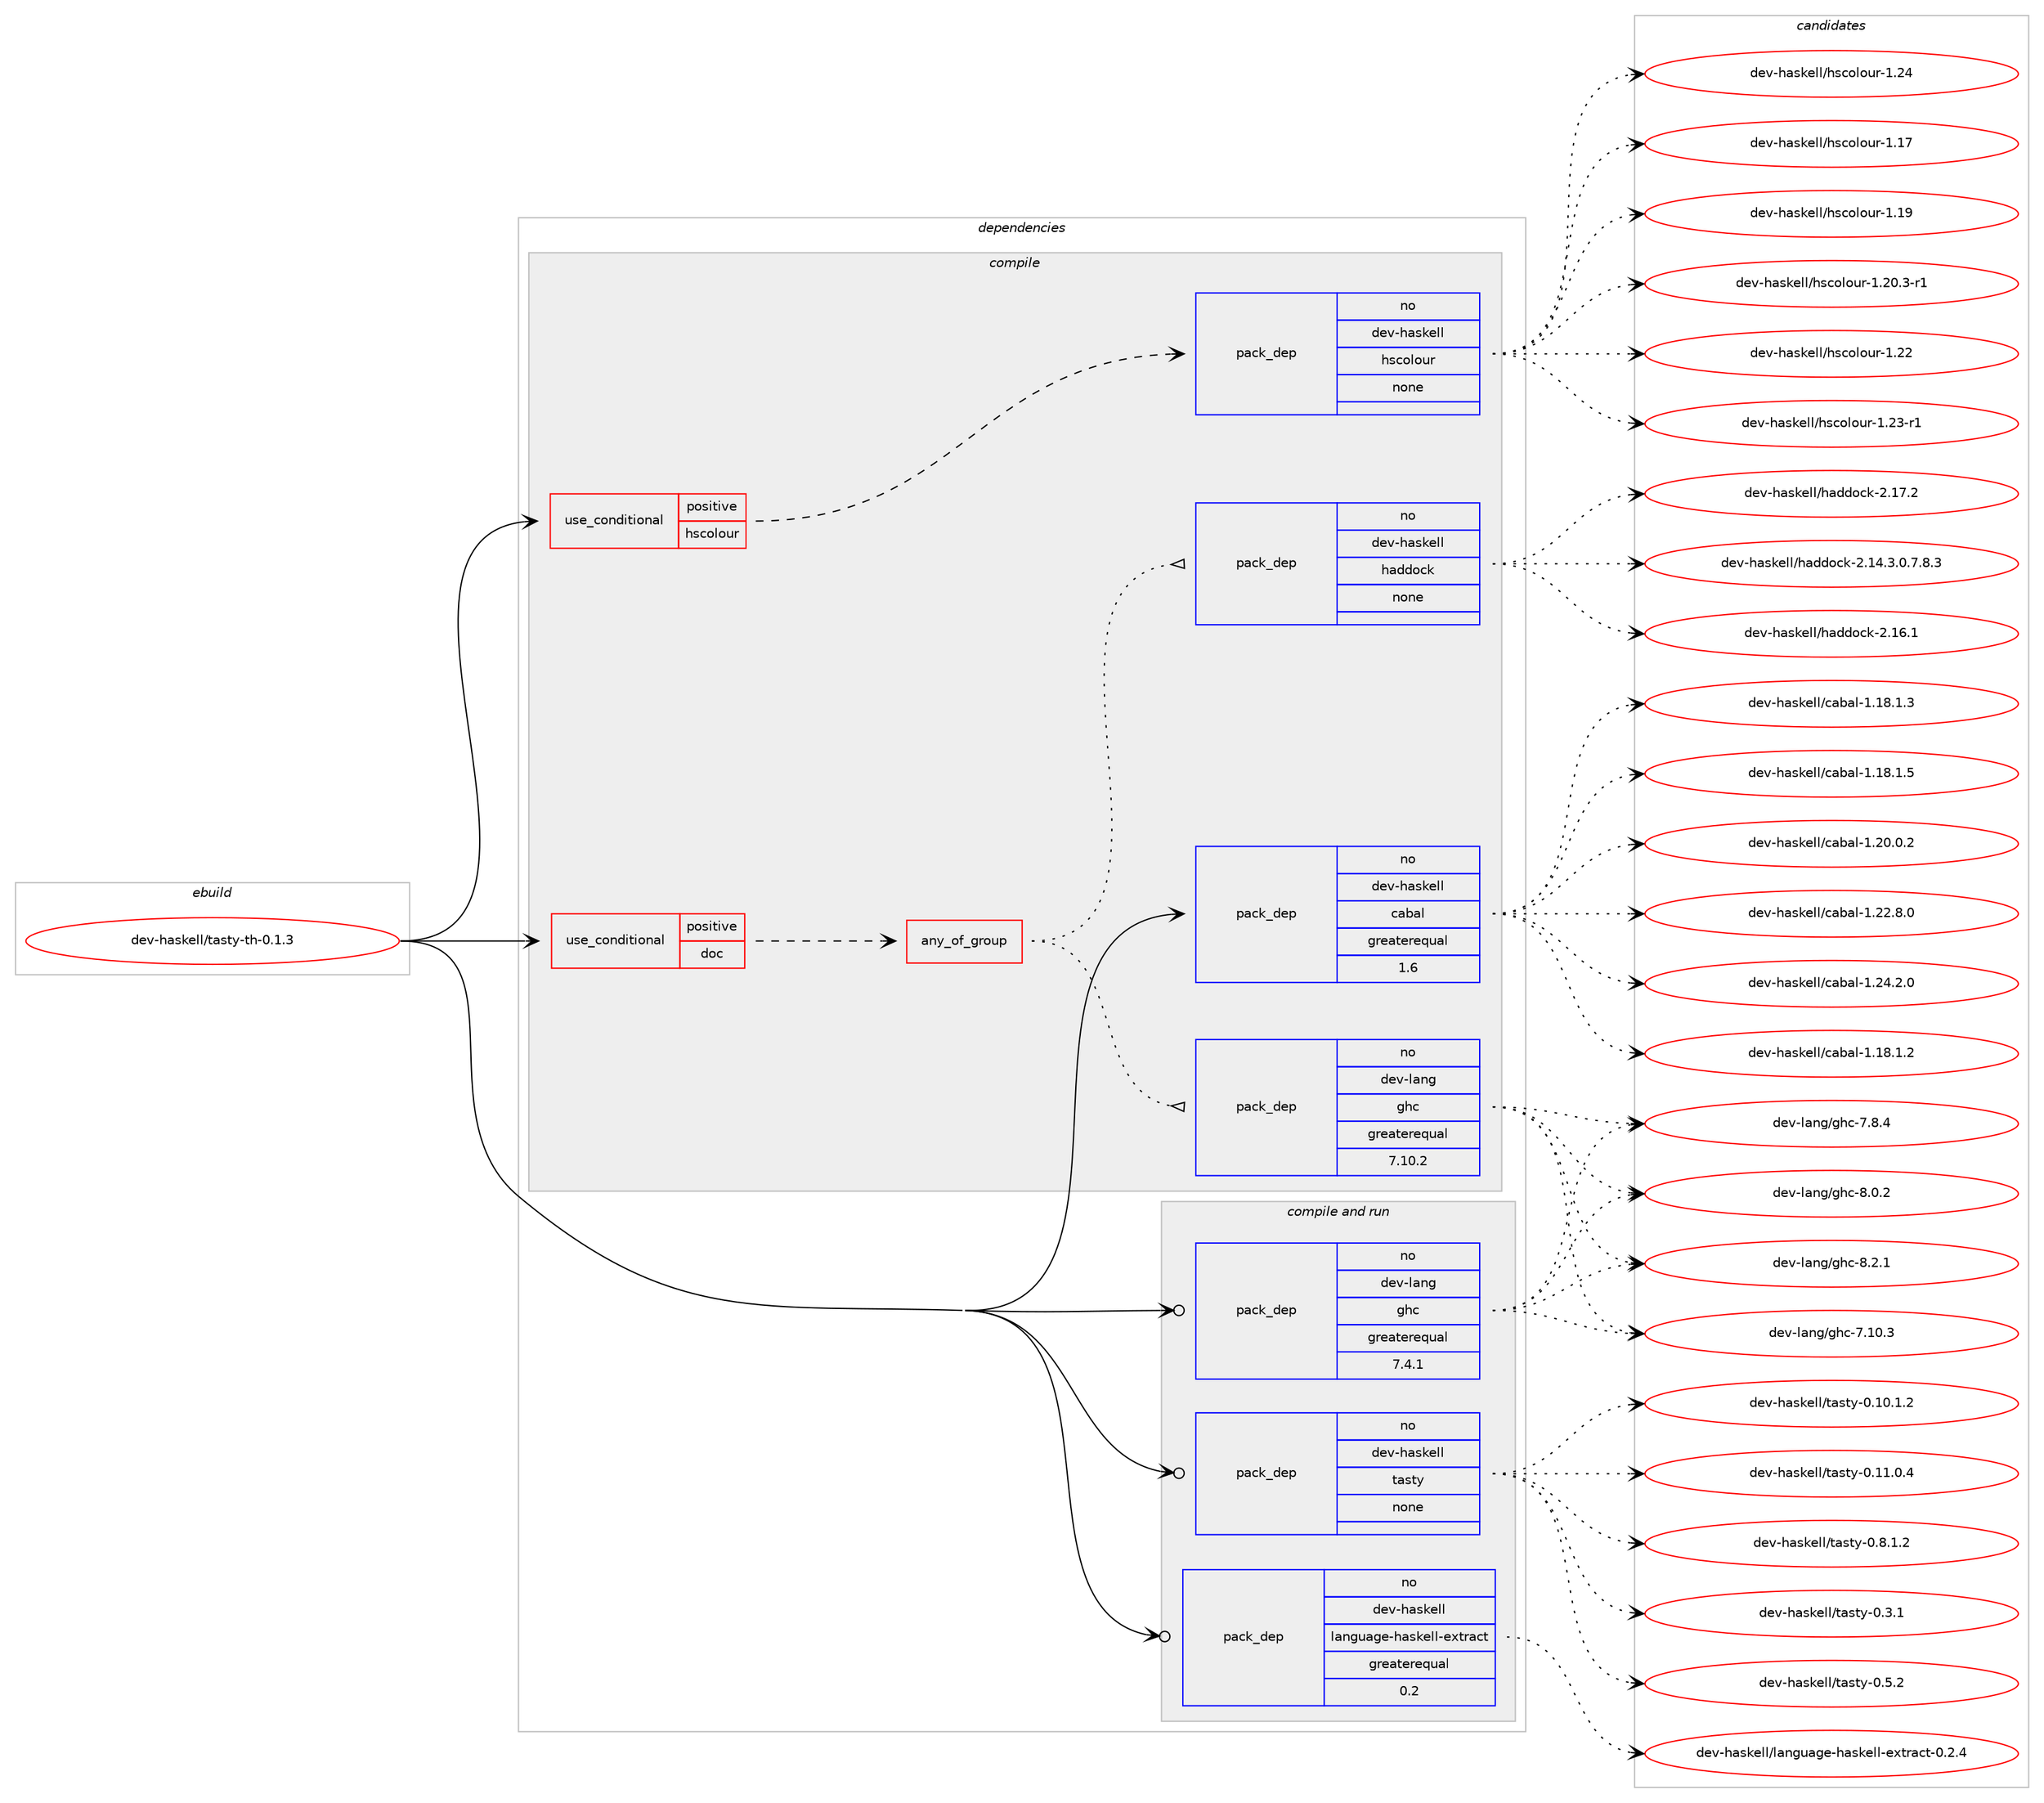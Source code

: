 digraph prolog {

# *************
# Graph options
# *************

newrank=true;
concentrate=true;
compound=true;
graph [rankdir=LR,fontname=Helvetica,fontsize=10,ranksep=1.5];#, ranksep=2.5, nodesep=0.2];
edge  [arrowhead=vee];
node  [fontname=Helvetica,fontsize=10];

# **********
# The ebuild
# **********

subgraph cluster_leftcol {
color=gray;
rank=same;
label=<<i>ebuild</i>>;
id [label="dev-haskell/tasty-th-0.1.3", color=red, width=4, href="../dev-haskell/tasty-th-0.1.3.svg"];
}

# ****************
# The dependencies
# ****************

subgraph cluster_midcol {
color=gray;
label=<<i>dependencies</i>>;
subgraph cluster_compile {
fillcolor="#eeeeee";
style=filled;
label=<<i>compile</i>>;
subgraph cond20964 {
dependency93420 [label=<<TABLE BORDER="0" CELLBORDER="1" CELLSPACING="0" CELLPADDING="4"><TR><TD ROWSPAN="3" CELLPADDING="10">use_conditional</TD></TR><TR><TD>positive</TD></TR><TR><TD>doc</TD></TR></TABLE>>, shape=none, color=red];
subgraph any2734 {
dependency93421 [label=<<TABLE BORDER="0" CELLBORDER="1" CELLSPACING="0" CELLPADDING="4"><TR><TD CELLPADDING="10">any_of_group</TD></TR></TABLE>>, shape=none, color=red];subgraph pack69692 {
dependency93422 [label=<<TABLE BORDER="0" CELLBORDER="1" CELLSPACING="0" CELLPADDING="4" WIDTH="220"><TR><TD ROWSPAN="6" CELLPADDING="30">pack_dep</TD></TR><TR><TD WIDTH="110">no</TD></TR><TR><TD>dev-haskell</TD></TR><TR><TD>haddock</TD></TR><TR><TD>none</TD></TR><TR><TD></TD></TR></TABLE>>, shape=none, color=blue];
}
dependency93421:e -> dependency93422:w [weight=20,style="dotted",arrowhead="oinv"];
subgraph pack69693 {
dependency93423 [label=<<TABLE BORDER="0" CELLBORDER="1" CELLSPACING="0" CELLPADDING="4" WIDTH="220"><TR><TD ROWSPAN="6" CELLPADDING="30">pack_dep</TD></TR><TR><TD WIDTH="110">no</TD></TR><TR><TD>dev-lang</TD></TR><TR><TD>ghc</TD></TR><TR><TD>greaterequal</TD></TR><TR><TD>7.10.2</TD></TR></TABLE>>, shape=none, color=blue];
}
dependency93421:e -> dependency93423:w [weight=20,style="dotted",arrowhead="oinv"];
}
dependency93420:e -> dependency93421:w [weight=20,style="dashed",arrowhead="vee"];
}
id:e -> dependency93420:w [weight=20,style="solid",arrowhead="vee"];
subgraph cond20965 {
dependency93424 [label=<<TABLE BORDER="0" CELLBORDER="1" CELLSPACING="0" CELLPADDING="4"><TR><TD ROWSPAN="3" CELLPADDING="10">use_conditional</TD></TR><TR><TD>positive</TD></TR><TR><TD>hscolour</TD></TR></TABLE>>, shape=none, color=red];
subgraph pack69694 {
dependency93425 [label=<<TABLE BORDER="0" CELLBORDER="1" CELLSPACING="0" CELLPADDING="4" WIDTH="220"><TR><TD ROWSPAN="6" CELLPADDING="30">pack_dep</TD></TR><TR><TD WIDTH="110">no</TD></TR><TR><TD>dev-haskell</TD></TR><TR><TD>hscolour</TD></TR><TR><TD>none</TD></TR><TR><TD></TD></TR></TABLE>>, shape=none, color=blue];
}
dependency93424:e -> dependency93425:w [weight=20,style="dashed",arrowhead="vee"];
}
id:e -> dependency93424:w [weight=20,style="solid",arrowhead="vee"];
subgraph pack69695 {
dependency93426 [label=<<TABLE BORDER="0" CELLBORDER="1" CELLSPACING="0" CELLPADDING="4" WIDTH="220"><TR><TD ROWSPAN="6" CELLPADDING="30">pack_dep</TD></TR><TR><TD WIDTH="110">no</TD></TR><TR><TD>dev-haskell</TD></TR><TR><TD>cabal</TD></TR><TR><TD>greaterequal</TD></TR><TR><TD>1.6</TD></TR></TABLE>>, shape=none, color=blue];
}
id:e -> dependency93426:w [weight=20,style="solid",arrowhead="vee"];
}
subgraph cluster_compileandrun {
fillcolor="#eeeeee";
style=filled;
label=<<i>compile and run</i>>;
subgraph pack69696 {
dependency93427 [label=<<TABLE BORDER="0" CELLBORDER="1" CELLSPACING="0" CELLPADDING="4" WIDTH="220"><TR><TD ROWSPAN="6" CELLPADDING="30">pack_dep</TD></TR><TR><TD WIDTH="110">no</TD></TR><TR><TD>dev-haskell</TD></TR><TR><TD>language-haskell-extract</TD></TR><TR><TD>greaterequal</TD></TR><TR><TD>0.2</TD></TR></TABLE>>, shape=none, color=blue];
}
id:e -> dependency93427:w [weight=20,style="solid",arrowhead="odotvee"];
subgraph pack69697 {
dependency93428 [label=<<TABLE BORDER="0" CELLBORDER="1" CELLSPACING="0" CELLPADDING="4" WIDTH="220"><TR><TD ROWSPAN="6" CELLPADDING="30">pack_dep</TD></TR><TR><TD WIDTH="110">no</TD></TR><TR><TD>dev-haskell</TD></TR><TR><TD>tasty</TD></TR><TR><TD>none</TD></TR><TR><TD></TD></TR></TABLE>>, shape=none, color=blue];
}
id:e -> dependency93428:w [weight=20,style="solid",arrowhead="odotvee"];
subgraph pack69698 {
dependency93429 [label=<<TABLE BORDER="0" CELLBORDER="1" CELLSPACING="0" CELLPADDING="4" WIDTH="220"><TR><TD ROWSPAN="6" CELLPADDING="30">pack_dep</TD></TR><TR><TD WIDTH="110">no</TD></TR><TR><TD>dev-lang</TD></TR><TR><TD>ghc</TD></TR><TR><TD>greaterequal</TD></TR><TR><TD>7.4.1</TD></TR></TABLE>>, shape=none, color=blue];
}
id:e -> dependency93429:w [weight=20,style="solid",arrowhead="odotvee"];
}
subgraph cluster_run {
fillcolor="#eeeeee";
style=filled;
label=<<i>run</i>>;
}
}

# **************
# The candidates
# **************

subgraph cluster_choices {
rank=same;
color=gray;
label=<<i>candidates</i>>;

subgraph choice69692 {
color=black;
nodesep=1;
choice1001011184510497115107101108108471049710010011199107455046495246514648465546564651 [label="dev-haskell/haddock-2.14.3.0.7.8.3", color=red, width=4,href="../dev-haskell/haddock-2.14.3.0.7.8.3.svg"];
choice100101118451049711510710110810847104971001001119910745504649544649 [label="dev-haskell/haddock-2.16.1", color=red, width=4,href="../dev-haskell/haddock-2.16.1.svg"];
choice100101118451049711510710110810847104971001001119910745504649554650 [label="dev-haskell/haddock-2.17.2", color=red, width=4,href="../dev-haskell/haddock-2.17.2.svg"];
dependency93422:e -> choice1001011184510497115107101108108471049710010011199107455046495246514648465546564651:w [style=dotted,weight="100"];
dependency93422:e -> choice100101118451049711510710110810847104971001001119910745504649544649:w [style=dotted,weight="100"];
dependency93422:e -> choice100101118451049711510710110810847104971001001119910745504649554650:w [style=dotted,weight="100"];
}
subgraph choice69693 {
color=black;
nodesep=1;
choice1001011184510897110103471031049945554649484651 [label="dev-lang/ghc-7.10.3", color=red, width=4,href="../dev-lang/ghc-7.10.3.svg"];
choice10010111845108971101034710310499455546564652 [label="dev-lang/ghc-7.8.4", color=red, width=4,href="../dev-lang/ghc-7.8.4.svg"];
choice10010111845108971101034710310499455646484650 [label="dev-lang/ghc-8.0.2", color=red, width=4,href="../dev-lang/ghc-8.0.2.svg"];
choice10010111845108971101034710310499455646504649 [label="dev-lang/ghc-8.2.1", color=red, width=4,href="../dev-lang/ghc-8.2.1.svg"];
dependency93423:e -> choice1001011184510897110103471031049945554649484651:w [style=dotted,weight="100"];
dependency93423:e -> choice10010111845108971101034710310499455546564652:w [style=dotted,weight="100"];
dependency93423:e -> choice10010111845108971101034710310499455646484650:w [style=dotted,weight="100"];
dependency93423:e -> choice10010111845108971101034710310499455646504649:w [style=dotted,weight="100"];
}
subgraph choice69694 {
color=black;
nodesep=1;
choice100101118451049711510710110810847104115991111081111171144549464955 [label="dev-haskell/hscolour-1.17", color=red, width=4,href="../dev-haskell/hscolour-1.17.svg"];
choice100101118451049711510710110810847104115991111081111171144549464957 [label="dev-haskell/hscolour-1.19", color=red, width=4,href="../dev-haskell/hscolour-1.19.svg"];
choice10010111845104971151071011081084710411599111108111117114454946504846514511449 [label="dev-haskell/hscolour-1.20.3-r1", color=red, width=4,href="../dev-haskell/hscolour-1.20.3-r1.svg"];
choice100101118451049711510710110810847104115991111081111171144549465050 [label="dev-haskell/hscolour-1.22", color=red, width=4,href="../dev-haskell/hscolour-1.22.svg"];
choice1001011184510497115107101108108471041159911110811111711445494650514511449 [label="dev-haskell/hscolour-1.23-r1", color=red, width=4,href="../dev-haskell/hscolour-1.23-r1.svg"];
choice100101118451049711510710110810847104115991111081111171144549465052 [label="dev-haskell/hscolour-1.24", color=red, width=4,href="../dev-haskell/hscolour-1.24.svg"];
dependency93425:e -> choice100101118451049711510710110810847104115991111081111171144549464955:w [style=dotted,weight="100"];
dependency93425:e -> choice100101118451049711510710110810847104115991111081111171144549464957:w [style=dotted,weight="100"];
dependency93425:e -> choice10010111845104971151071011081084710411599111108111117114454946504846514511449:w [style=dotted,weight="100"];
dependency93425:e -> choice100101118451049711510710110810847104115991111081111171144549465050:w [style=dotted,weight="100"];
dependency93425:e -> choice1001011184510497115107101108108471041159911110811111711445494650514511449:w [style=dotted,weight="100"];
dependency93425:e -> choice100101118451049711510710110810847104115991111081111171144549465052:w [style=dotted,weight="100"];
}
subgraph choice69695 {
color=black;
nodesep=1;
choice10010111845104971151071011081084799979897108454946495646494650 [label="dev-haskell/cabal-1.18.1.2", color=red, width=4,href="../dev-haskell/cabal-1.18.1.2.svg"];
choice10010111845104971151071011081084799979897108454946495646494651 [label="dev-haskell/cabal-1.18.1.3", color=red, width=4,href="../dev-haskell/cabal-1.18.1.3.svg"];
choice10010111845104971151071011081084799979897108454946495646494653 [label="dev-haskell/cabal-1.18.1.5", color=red, width=4,href="../dev-haskell/cabal-1.18.1.5.svg"];
choice10010111845104971151071011081084799979897108454946504846484650 [label="dev-haskell/cabal-1.20.0.2", color=red, width=4,href="../dev-haskell/cabal-1.20.0.2.svg"];
choice10010111845104971151071011081084799979897108454946505046564648 [label="dev-haskell/cabal-1.22.8.0", color=red, width=4,href="../dev-haskell/cabal-1.22.8.0.svg"];
choice10010111845104971151071011081084799979897108454946505246504648 [label="dev-haskell/cabal-1.24.2.0", color=red, width=4,href="../dev-haskell/cabal-1.24.2.0.svg"];
dependency93426:e -> choice10010111845104971151071011081084799979897108454946495646494650:w [style=dotted,weight="100"];
dependency93426:e -> choice10010111845104971151071011081084799979897108454946495646494651:w [style=dotted,weight="100"];
dependency93426:e -> choice10010111845104971151071011081084799979897108454946495646494653:w [style=dotted,weight="100"];
dependency93426:e -> choice10010111845104971151071011081084799979897108454946504846484650:w [style=dotted,weight="100"];
dependency93426:e -> choice10010111845104971151071011081084799979897108454946505046564648:w [style=dotted,weight="100"];
dependency93426:e -> choice10010111845104971151071011081084799979897108454946505246504648:w [style=dotted,weight="100"];
}
subgraph choice69696 {
color=black;
nodesep=1;
choice10010111845104971151071011081084710897110103117971031014510497115107101108108451011201161149799116454846504652 [label="dev-haskell/language-haskell-extract-0.2.4", color=red, width=4,href="../dev-haskell/language-haskell-extract-0.2.4.svg"];
dependency93427:e -> choice10010111845104971151071011081084710897110103117971031014510497115107101108108451011201161149799116454846504652:w [style=dotted,weight="100"];
}
subgraph choice69697 {
color=black;
nodesep=1;
choice10010111845104971151071011081084711697115116121454846494846494650 [label="dev-haskell/tasty-0.10.1.2", color=red, width=4,href="../dev-haskell/tasty-0.10.1.2.svg"];
choice10010111845104971151071011081084711697115116121454846494946484652 [label="dev-haskell/tasty-0.11.0.4", color=red, width=4,href="../dev-haskell/tasty-0.11.0.4.svg"];
choice10010111845104971151071011081084711697115116121454846514649 [label="dev-haskell/tasty-0.3.1", color=red, width=4,href="../dev-haskell/tasty-0.3.1.svg"];
choice10010111845104971151071011081084711697115116121454846534650 [label="dev-haskell/tasty-0.5.2", color=red, width=4,href="../dev-haskell/tasty-0.5.2.svg"];
choice100101118451049711510710110810847116971151161214548465646494650 [label="dev-haskell/tasty-0.8.1.2", color=red, width=4,href="../dev-haskell/tasty-0.8.1.2.svg"];
dependency93428:e -> choice10010111845104971151071011081084711697115116121454846494846494650:w [style=dotted,weight="100"];
dependency93428:e -> choice10010111845104971151071011081084711697115116121454846494946484652:w [style=dotted,weight="100"];
dependency93428:e -> choice10010111845104971151071011081084711697115116121454846514649:w [style=dotted,weight="100"];
dependency93428:e -> choice10010111845104971151071011081084711697115116121454846534650:w [style=dotted,weight="100"];
dependency93428:e -> choice100101118451049711510710110810847116971151161214548465646494650:w [style=dotted,weight="100"];
}
subgraph choice69698 {
color=black;
nodesep=1;
choice1001011184510897110103471031049945554649484651 [label="dev-lang/ghc-7.10.3", color=red, width=4,href="../dev-lang/ghc-7.10.3.svg"];
choice10010111845108971101034710310499455546564652 [label="dev-lang/ghc-7.8.4", color=red, width=4,href="../dev-lang/ghc-7.8.4.svg"];
choice10010111845108971101034710310499455646484650 [label="dev-lang/ghc-8.0.2", color=red, width=4,href="../dev-lang/ghc-8.0.2.svg"];
choice10010111845108971101034710310499455646504649 [label="dev-lang/ghc-8.2.1", color=red, width=4,href="../dev-lang/ghc-8.2.1.svg"];
dependency93429:e -> choice1001011184510897110103471031049945554649484651:w [style=dotted,weight="100"];
dependency93429:e -> choice10010111845108971101034710310499455546564652:w [style=dotted,weight="100"];
dependency93429:e -> choice10010111845108971101034710310499455646484650:w [style=dotted,weight="100"];
dependency93429:e -> choice10010111845108971101034710310499455646504649:w [style=dotted,weight="100"];
}
}

}

